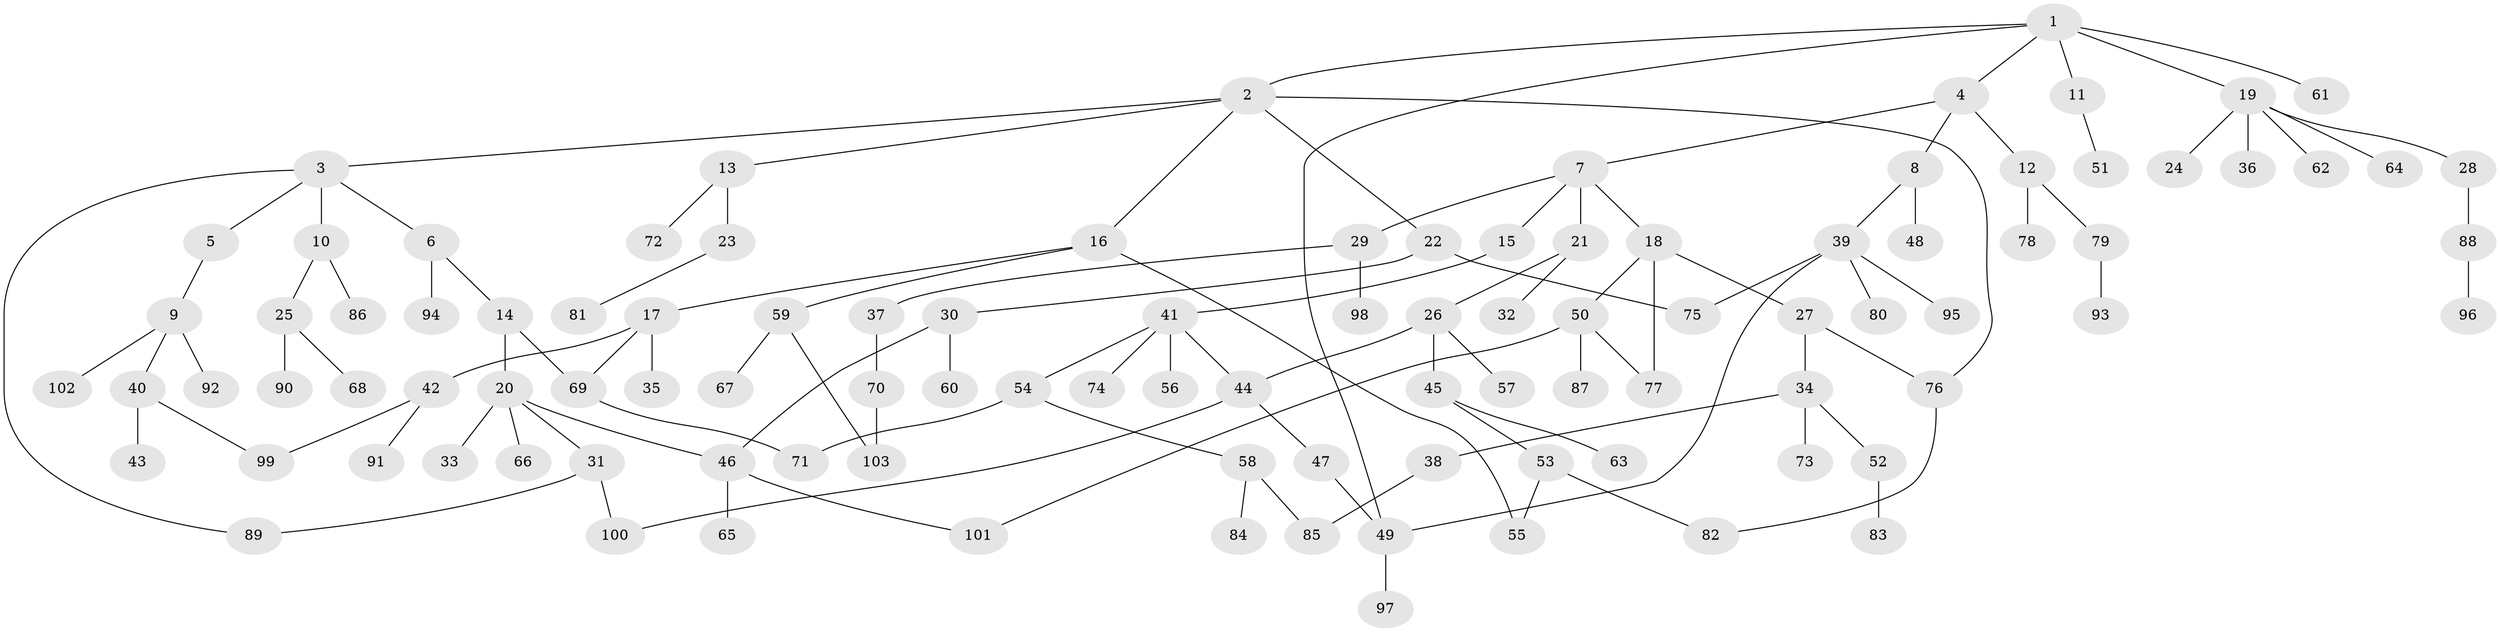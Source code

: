 // Generated by graph-tools (version 1.1) at 2025/34/03/09/25 02:34:22]
// undirected, 103 vertices, 119 edges
graph export_dot {
graph [start="1"]
  node [color=gray90,style=filled];
  1;
  2;
  3;
  4;
  5;
  6;
  7;
  8;
  9;
  10;
  11;
  12;
  13;
  14;
  15;
  16;
  17;
  18;
  19;
  20;
  21;
  22;
  23;
  24;
  25;
  26;
  27;
  28;
  29;
  30;
  31;
  32;
  33;
  34;
  35;
  36;
  37;
  38;
  39;
  40;
  41;
  42;
  43;
  44;
  45;
  46;
  47;
  48;
  49;
  50;
  51;
  52;
  53;
  54;
  55;
  56;
  57;
  58;
  59;
  60;
  61;
  62;
  63;
  64;
  65;
  66;
  67;
  68;
  69;
  70;
  71;
  72;
  73;
  74;
  75;
  76;
  77;
  78;
  79;
  80;
  81;
  82;
  83;
  84;
  85;
  86;
  87;
  88;
  89;
  90;
  91;
  92;
  93;
  94;
  95;
  96;
  97;
  98;
  99;
  100;
  101;
  102;
  103;
  1 -- 2;
  1 -- 4;
  1 -- 11;
  1 -- 19;
  1 -- 61;
  1 -- 49;
  2 -- 3;
  2 -- 13;
  2 -- 16;
  2 -- 22;
  2 -- 76;
  3 -- 5;
  3 -- 6;
  3 -- 10;
  3 -- 89;
  4 -- 7;
  4 -- 8;
  4 -- 12;
  5 -- 9;
  6 -- 14;
  6 -- 94;
  7 -- 15;
  7 -- 18;
  7 -- 21;
  7 -- 29;
  8 -- 39;
  8 -- 48;
  9 -- 40;
  9 -- 92;
  9 -- 102;
  10 -- 25;
  10 -- 86;
  11 -- 51;
  12 -- 78;
  12 -- 79;
  13 -- 23;
  13 -- 72;
  14 -- 20;
  14 -- 69;
  15 -- 41;
  16 -- 17;
  16 -- 55;
  16 -- 59;
  17 -- 35;
  17 -- 42;
  17 -- 69;
  18 -- 27;
  18 -- 50;
  18 -- 77;
  19 -- 24;
  19 -- 28;
  19 -- 36;
  19 -- 62;
  19 -- 64;
  20 -- 31;
  20 -- 33;
  20 -- 66;
  20 -- 46;
  21 -- 26;
  21 -- 32;
  22 -- 30;
  22 -- 75;
  23 -- 81;
  25 -- 68;
  25 -- 90;
  26 -- 44;
  26 -- 45;
  26 -- 57;
  27 -- 34;
  27 -- 76;
  28 -- 88;
  29 -- 37;
  29 -- 98;
  30 -- 46;
  30 -- 60;
  31 -- 89;
  31 -- 100;
  34 -- 38;
  34 -- 52;
  34 -- 73;
  37 -- 70;
  38 -- 85;
  39 -- 80;
  39 -- 95;
  39 -- 49;
  39 -- 75;
  40 -- 43;
  40 -- 99;
  41 -- 54;
  41 -- 56;
  41 -- 74;
  41 -- 44;
  42 -- 91;
  42 -- 99;
  44 -- 47;
  44 -- 100;
  45 -- 53;
  45 -- 63;
  46 -- 65;
  46 -- 101;
  47 -- 49;
  49 -- 97;
  50 -- 87;
  50 -- 77;
  50 -- 101;
  52 -- 83;
  53 -- 82;
  53 -- 55;
  54 -- 58;
  54 -- 71;
  58 -- 84;
  58 -- 85;
  59 -- 67;
  59 -- 103;
  69 -- 71;
  70 -- 103;
  76 -- 82;
  79 -- 93;
  88 -- 96;
}
